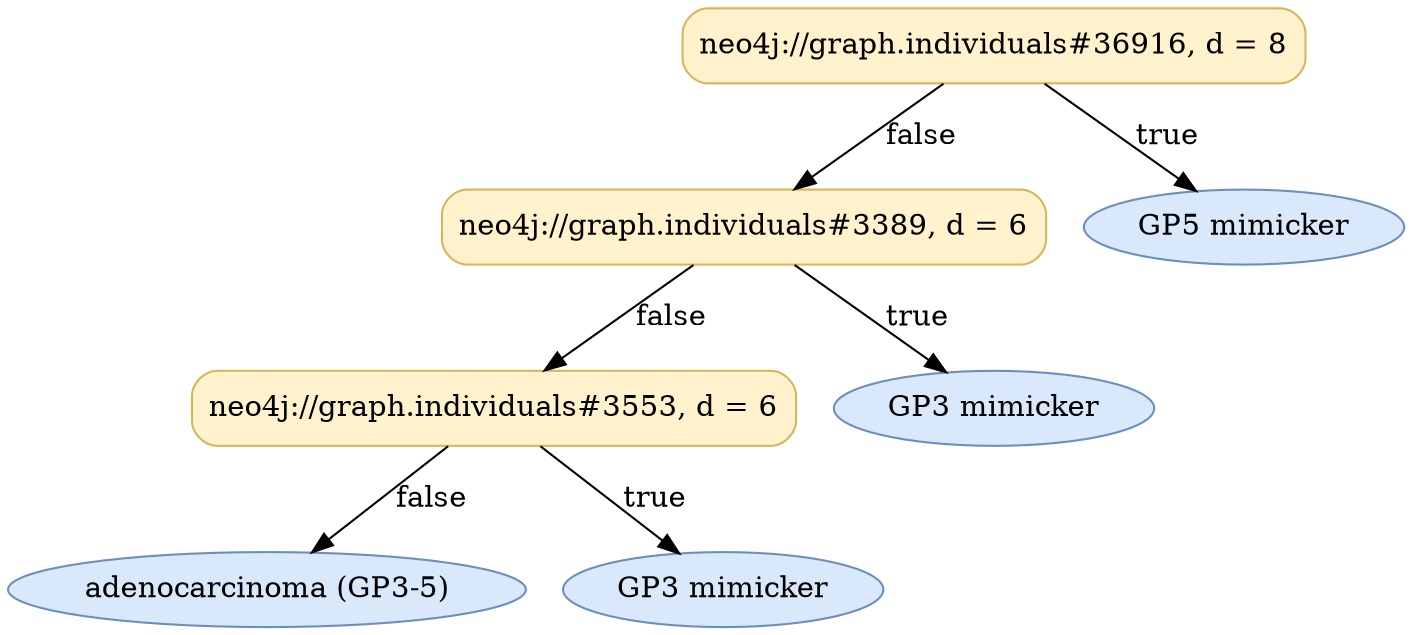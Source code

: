 digraph DT{
label=""
fontname="Times-Roman"
node[fontname="Times-Roman"];
Node1 [label="neo4j://graph.individuals#36916, d = 8", fillcolor="#FFF2CC", color="#D6B656", style="rounded,filled", shape="box"];
Node2 [label="neo4j://graph.individuals#3389, d = 6", fillcolor="#FFF2CC", color="#D6B656", style="rounded,filled", shape="box"];
Node3 [label="neo4j://graph.individuals#3553, d = 6", fillcolor="#FFF2CC", color="#D6B656", style="rounded,filled", shape="box"];
Node4 [label="adenocarcinoma (GP3-5)", fillcolor="#DAE8FC", color="#6C8EBF", style="rounded,filled", shape="ellipse"];
Node3 -> Node4 [label="false"];
Node5 [label="GP3 mimicker", fillcolor="#DAE8FC", color="#6C8EBF", style="rounded,filled", shape="ellipse"];
Node3 -> Node5 [label="true"];
Node2 -> Node3 [label="false"];
Node6 [label="GP3 mimicker", fillcolor="#DAE8FC", color="#6C8EBF", style="rounded,filled", shape="ellipse"];
Node2 -> Node6 [label="true"];
Node1 -> Node2 [label="false"];
Node7 [label="GP5 mimicker", fillcolor="#DAE8FC", color="#6C8EBF", style="rounded,filled", shape="ellipse"];
Node1 -> Node7 [label="true"];
}
